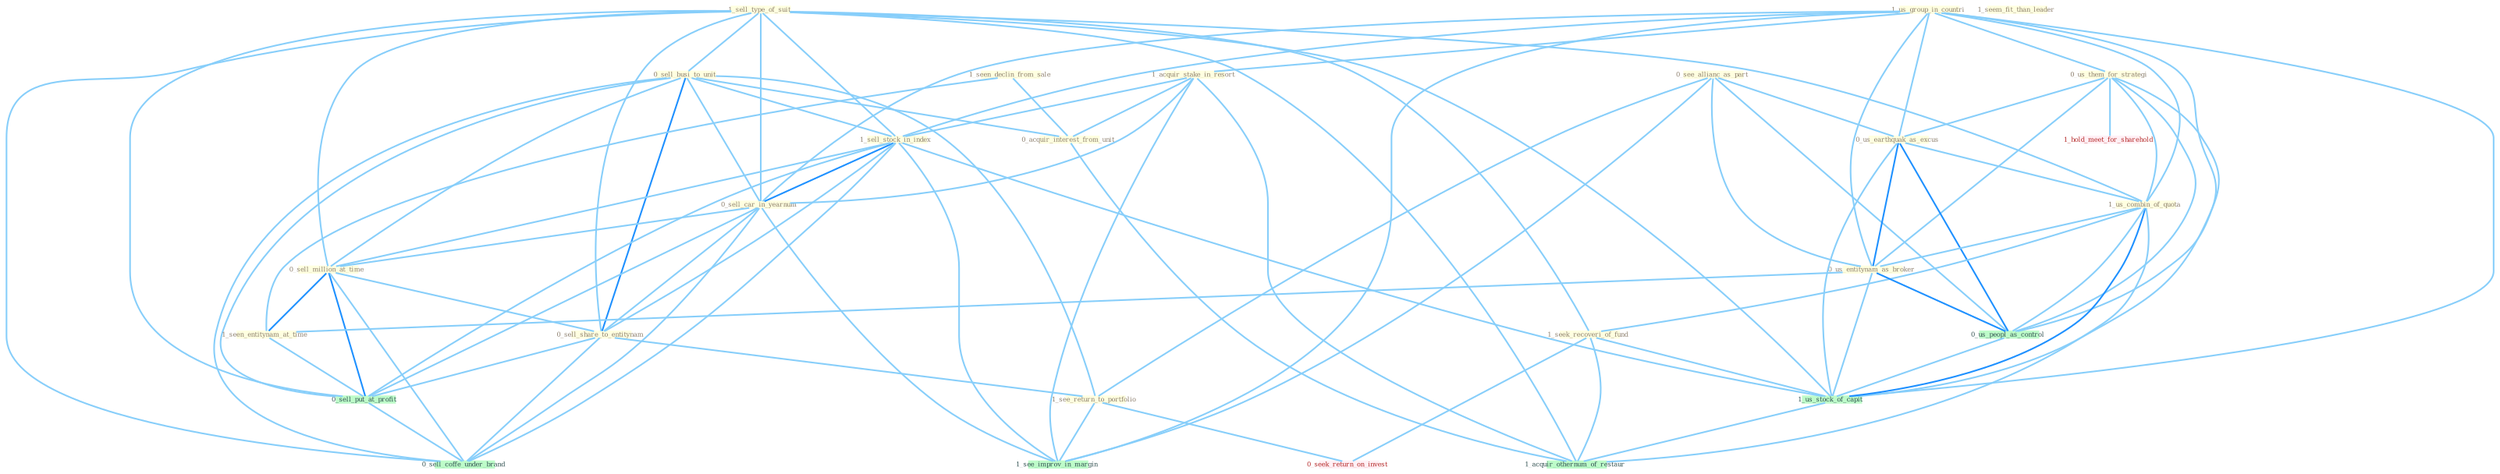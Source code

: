 Graph G{ 
    node
    [shape=polygon,style=filled,width=.5,height=.06,color="#BDFCC9",fixedsize=true,fontsize=4,
    fontcolor="#2f4f4f"];
    {node
    [color="#ffffe0", fontcolor="#8b7d6b"] "1_sell_type_of_suit " "1_us_group_in_countri " "0_sell_busi_to_unit " "1_acquir_stake_in_resort " "1_seem_fit_than_leader " "1_sell_stock_in_index " "0_sell_car_in_yearnum " "0_sell_million_at_time " "0_see_allianc_as_part " "0_sell_share_to_entitynam " "0_us_them_for_strategi " "0_us_earthquak_as_excus " "1_us_combin_of_quota " "1_seek_recoveri_of_fund " "1_seen_declin_from_sale " "1_see_return_to_portfolio " "0_us_entitynam_as_broker " "0_acquir_interest_from_unit " "1_seen_entitynam_at_time "}
{node [color="#fff0f5", fontcolor="#b22222"] "0_seek_return_on_invest " "1_hold_meet_for_sharehold "}
edge [color="#B0E2FF"];

	"1_sell_type_of_suit " -- "0_sell_busi_to_unit " [w="1", color="#87cefa" ];
	"1_sell_type_of_suit " -- "1_sell_stock_in_index " [w="1", color="#87cefa" ];
	"1_sell_type_of_suit " -- "0_sell_car_in_yearnum " [w="1", color="#87cefa" ];
	"1_sell_type_of_suit " -- "0_sell_million_at_time " [w="1", color="#87cefa" ];
	"1_sell_type_of_suit " -- "0_sell_share_to_entitynam " [w="1", color="#87cefa" ];
	"1_sell_type_of_suit " -- "1_us_combin_of_quota " [w="1", color="#87cefa" ];
	"1_sell_type_of_suit " -- "1_seek_recoveri_of_fund " [w="1", color="#87cefa" ];
	"1_sell_type_of_suit " -- "0_sell_put_at_profit " [w="1", color="#87cefa" ];
	"1_sell_type_of_suit " -- "1_us_stock_of_capit " [w="1", color="#87cefa" ];
	"1_sell_type_of_suit " -- "0_sell_coffe_under_brand " [w="1", color="#87cefa" ];
	"1_sell_type_of_suit " -- "1_acquir_othernum_of_restaur " [w="1", color="#87cefa" ];
	"1_us_group_in_countri " -- "1_acquir_stake_in_resort " [w="1", color="#87cefa" ];
	"1_us_group_in_countri " -- "1_sell_stock_in_index " [w="1", color="#87cefa" ];
	"1_us_group_in_countri " -- "0_sell_car_in_yearnum " [w="1", color="#87cefa" ];
	"1_us_group_in_countri " -- "0_us_them_for_strategi " [w="1", color="#87cefa" ];
	"1_us_group_in_countri " -- "0_us_earthquak_as_excus " [w="1", color="#87cefa" ];
	"1_us_group_in_countri " -- "1_us_combin_of_quota " [w="1", color="#87cefa" ];
	"1_us_group_in_countri " -- "0_us_entitynam_as_broker " [w="1", color="#87cefa" ];
	"1_us_group_in_countri " -- "0_us_peopl_as_control " [w="1", color="#87cefa" ];
	"1_us_group_in_countri " -- "1_us_stock_of_capit " [w="1", color="#87cefa" ];
	"1_us_group_in_countri " -- "1_see_improv_in_margin " [w="1", color="#87cefa" ];
	"0_sell_busi_to_unit " -- "1_sell_stock_in_index " [w="1", color="#87cefa" ];
	"0_sell_busi_to_unit " -- "0_sell_car_in_yearnum " [w="1", color="#87cefa" ];
	"0_sell_busi_to_unit " -- "0_sell_million_at_time " [w="1", color="#87cefa" ];
	"0_sell_busi_to_unit " -- "0_sell_share_to_entitynam " [w="2", color="#1e90ff" , len=0.8];
	"0_sell_busi_to_unit " -- "1_see_return_to_portfolio " [w="1", color="#87cefa" ];
	"0_sell_busi_to_unit " -- "0_acquir_interest_from_unit " [w="1", color="#87cefa" ];
	"0_sell_busi_to_unit " -- "0_sell_put_at_profit " [w="1", color="#87cefa" ];
	"0_sell_busi_to_unit " -- "0_sell_coffe_under_brand " [w="1", color="#87cefa" ];
	"1_acquir_stake_in_resort " -- "1_sell_stock_in_index " [w="1", color="#87cefa" ];
	"1_acquir_stake_in_resort " -- "0_sell_car_in_yearnum " [w="1", color="#87cefa" ];
	"1_acquir_stake_in_resort " -- "0_acquir_interest_from_unit " [w="1", color="#87cefa" ];
	"1_acquir_stake_in_resort " -- "1_see_improv_in_margin " [w="1", color="#87cefa" ];
	"1_acquir_stake_in_resort " -- "1_acquir_othernum_of_restaur " [w="1", color="#87cefa" ];
	"1_sell_stock_in_index " -- "0_sell_car_in_yearnum " [w="2", color="#1e90ff" , len=0.8];
	"1_sell_stock_in_index " -- "0_sell_million_at_time " [w="1", color="#87cefa" ];
	"1_sell_stock_in_index " -- "0_sell_share_to_entitynam " [w="1", color="#87cefa" ];
	"1_sell_stock_in_index " -- "0_sell_put_at_profit " [w="1", color="#87cefa" ];
	"1_sell_stock_in_index " -- "1_us_stock_of_capit " [w="1", color="#87cefa" ];
	"1_sell_stock_in_index " -- "1_see_improv_in_margin " [w="1", color="#87cefa" ];
	"1_sell_stock_in_index " -- "0_sell_coffe_under_brand " [w="1", color="#87cefa" ];
	"0_sell_car_in_yearnum " -- "0_sell_million_at_time " [w="1", color="#87cefa" ];
	"0_sell_car_in_yearnum " -- "0_sell_share_to_entitynam " [w="1", color="#87cefa" ];
	"0_sell_car_in_yearnum " -- "0_sell_put_at_profit " [w="1", color="#87cefa" ];
	"0_sell_car_in_yearnum " -- "1_see_improv_in_margin " [w="1", color="#87cefa" ];
	"0_sell_car_in_yearnum " -- "0_sell_coffe_under_brand " [w="1", color="#87cefa" ];
	"0_sell_million_at_time " -- "0_sell_share_to_entitynam " [w="1", color="#87cefa" ];
	"0_sell_million_at_time " -- "1_seen_entitynam_at_time " [w="2", color="#1e90ff" , len=0.8];
	"0_sell_million_at_time " -- "0_sell_put_at_profit " [w="2", color="#1e90ff" , len=0.8];
	"0_sell_million_at_time " -- "0_sell_coffe_under_brand " [w="1", color="#87cefa" ];
	"0_see_allianc_as_part " -- "0_us_earthquak_as_excus " [w="1", color="#87cefa" ];
	"0_see_allianc_as_part " -- "1_see_return_to_portfolio " [w="1", color="#87cefa" ];
	"0_see_allianc_as_part " -- "0_us_entitynam_as_broker " [w="1", color="#87cefa" ];
	"0_see_allianc_as_part " -- "0_us_peopl_as_control " [w="1", color="#87cefa" ];
	"0_see_allianc_as_part " -- "1_see_improv_in_margin " [w="1", color="#87cefa" ];
	"0_sell_share_to_entitynam " -- "1_see_return_to_portfolio " [w="1", color="#87cefa" ];
	"0_sell_share_to_entitynam " -- "0_sell_put_at_profit " [w="1", color="#87cefa" ];
	"0_sell_share_to_entitynam " -- "0_sell_coffe_under_brand " [w="1", color="#87cefa" ];
	"0_us_them_for_strategi " -- "0_us_earthquak_as_excus " [w="1", color="#87cefa" ];
	"0_us_them_for_strategi " -- "1_us_combin_of_quota " [w="1", color="#87cefa" ];
	"0_us_them_for_strategi " -- "0_us_entitynam_as_broker " [w="1", color="#87cefa" ];
	"0_us_them_for_strategi " -- "0_us_peopl_as_control " [w="1", color="#87cefa" ];
	"0_us_them_for_strategi " -- "1_us_stock_of_capit " [w="1", color="#87cefa" ];
	"0_us_them_for_strategi " -- "1_hold_meet_for_sharehold " [w="1", color="#87cefa" ];
	"0_us_earthquak_as_excus " -- "1_us_combin_of_quota " [w="1", color="#87cefa" ];
	"0_us_earthquak_as_excus " -- "0_us_entitynam_as_broker " [w="2", color="#1e90ff" , len=0.8];
	"0_us_earthquak_as_excus " -- "0_us_peopl_as_control " [w="2", color="#1e90ff" , len=0.8];
	"0_us_earthquak_as_excus " -- "1_us_stock_of_capit " [w="1", color="#87cefa" ];
	"1_us_combin_of_quota " -- "1_seek_recoveri_of_fund " [w="1", color="#87cefa" ];
	"1_us_combin_of_quota " -- "0_us_entitynam_as_broker " [w="1", color="#87cefa" ];
	"1_us_combin_of_quota " -- "0_us_peopl_as_control " [w="1", color="#87cefa" ];
	"1_us_combin_of_quota " -- "1_us_stock_of_capit " [w="2", color="#1e90ff" , len=0.8];
	"1_us_combin_of_quota " -- "1_acquir_othernum_of_restaur " [w="1", color="#87cefa" ];
	"1_seek_recoveri_of_fund " -- "0_seek_return_on_invest " [w="1", color="#87cefa" ];
	"1_seek_recoveri_of_fund " -- "1_us_stock_of_capit " [w="1", color="#87cefa" ];
	"1_seek_recoveri_of_fund " -- "1_acquir_othernum_of_restaur " [w="1", color="#87cefa" ];
	"1_seen_declin_from_sale " -- "0_acquir_interest_from_unit " [w="1", color="#87cefa" ];
	"1_seen_declin_from_sale " -- "1_seen_entitynam_at_time " [w="1", color="#87cefa" ];
	"1_see_return_to_portfolio " -- "0_seek_return_on_invest " [w="1", color="#87cefa" ];
	"1_see_return_to_portfolio " -- "1_see_improv_in_margin " [w="1", color="#87cefa" ];
	"0_us_entitynam_as_broker " -- "1_seen_entitynam_at_time " [w="1", color="#87cefa" ];
	"0_us_entitynam_as_broker " -- "0_us_peopl_as_control " [w="2", color="#1e90ff" , len=0.8];
	"0_us_entitynam_as_broker " -- "1_us_stock_of_capit " [w="1", color="#87cefa" ];
	"0_acquir_interest_from_unit " -- "1_acquir_othernum_of_restaur " [w="1", color="#87cefa" ];
	"1_seen_entitynam_at_time " -- "0_sell_put_at_profit " [w="1", color="#87cefa" ];
	"0_us_peopl_as_control " -- "1_us_stock_of_capit " [w="1", color="#87cefa" ];
	"0_sell_put_at_profit " -- "0_sell_coffe_under_brand " [w="1", color="#87cefa" ];
	"1_us_stock_of_capit " -- "1_acquir_othernum_of_restaur " [w="1", color="#87cefa" ];
}
